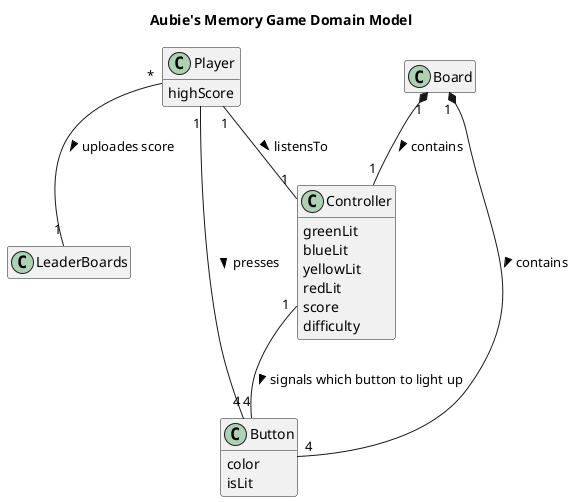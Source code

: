 @startuml

title Aubie's Memory Game Domain Model
class Player {
highScore
}
class LeaderBoards {
}

class Button {
color
isLit
}
class Controller {
    greenLit
    blueLit
    yellowLit
    redLit
    score
    difficulty
}
class Board {
}

Board "1" *-- "4" Button : contains >
Board "1" *-- "1" Controller : contains >
Player "1" -- "1" Controller: listensTo >
Player "1" -- "4" Button: presses >
Player "*" -- "1" LeaderBoards: uploades score >
Controller "1" -- "4" Button: signals which button to light up >

hide empty members
hide methods
@enduml